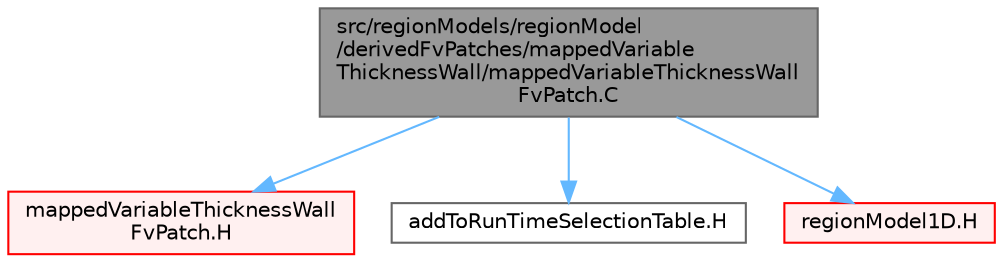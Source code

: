 digraph "src/regionModels/regionModel/derivedFvPatches/mappedVariableThicknessWall/mappedVariableThicknessWallFvPatch.C"
{
 // LATEX_PDF_SIZE
  bgcolor="transparent";
  edge [fontname=Helvetica,fontsize=10,labelfontname=Helvetica,labelfontsize=10];
  node [fontname=Helvetica,fontsize=10,shape=box,height=0.2,width=0.4];
  Node1 [id="Node000001",label="src/regionModels/regionModel\l/derivedFvPatches/mappedVariable\lThicknessWall/mappedVariableThicknessWall\lFvPatch.C",height=0.2,width=0.4,color="gray40", fillcolor="grey60", style="filled", fontcolor="black",tooltip=" "];
  Node1 -> Node2 [id="edge1_Node000001_Node000002",color="steelblue1",style="solid",tooltip=" "];
  Node2 [id="Node000002",label="mappedVariableThicknessWall\lFvPatch.H",height=0.2,width=0.4,color="red", fillcolor="#FFF0F0", style="filled",URL="$mappedVariableThicknessWallFvPatch_8H.html",tooltip=" "];
  Node1 -> Node308 [id="edge2_Node000001_Node000308",color="steelblue1",style="solid",tooltip=" "];
  Node308 [id="Node000308",label="addToRunTimeSelectionTable.H",height=0.2,width=0.4,color="grey40", fillcolor="white", style="filled",URL="$addToRunTimeSelectionTable_8H.html",tooltip="Macros for easy insertion into run-time selection tables."];
  Node1 -> Node309 [id="edge3_Node000001_Node000309",color="steelblue1",style="solid",tooltip=" "];
  Node309 [id="Node000309",label="regionModel1D.H",height=0.2,width=0.4,color="red", fillcolor="#FFF0F0", style="filled",URL="$regionModel1D_8H.html",tooltip=" "];
}
